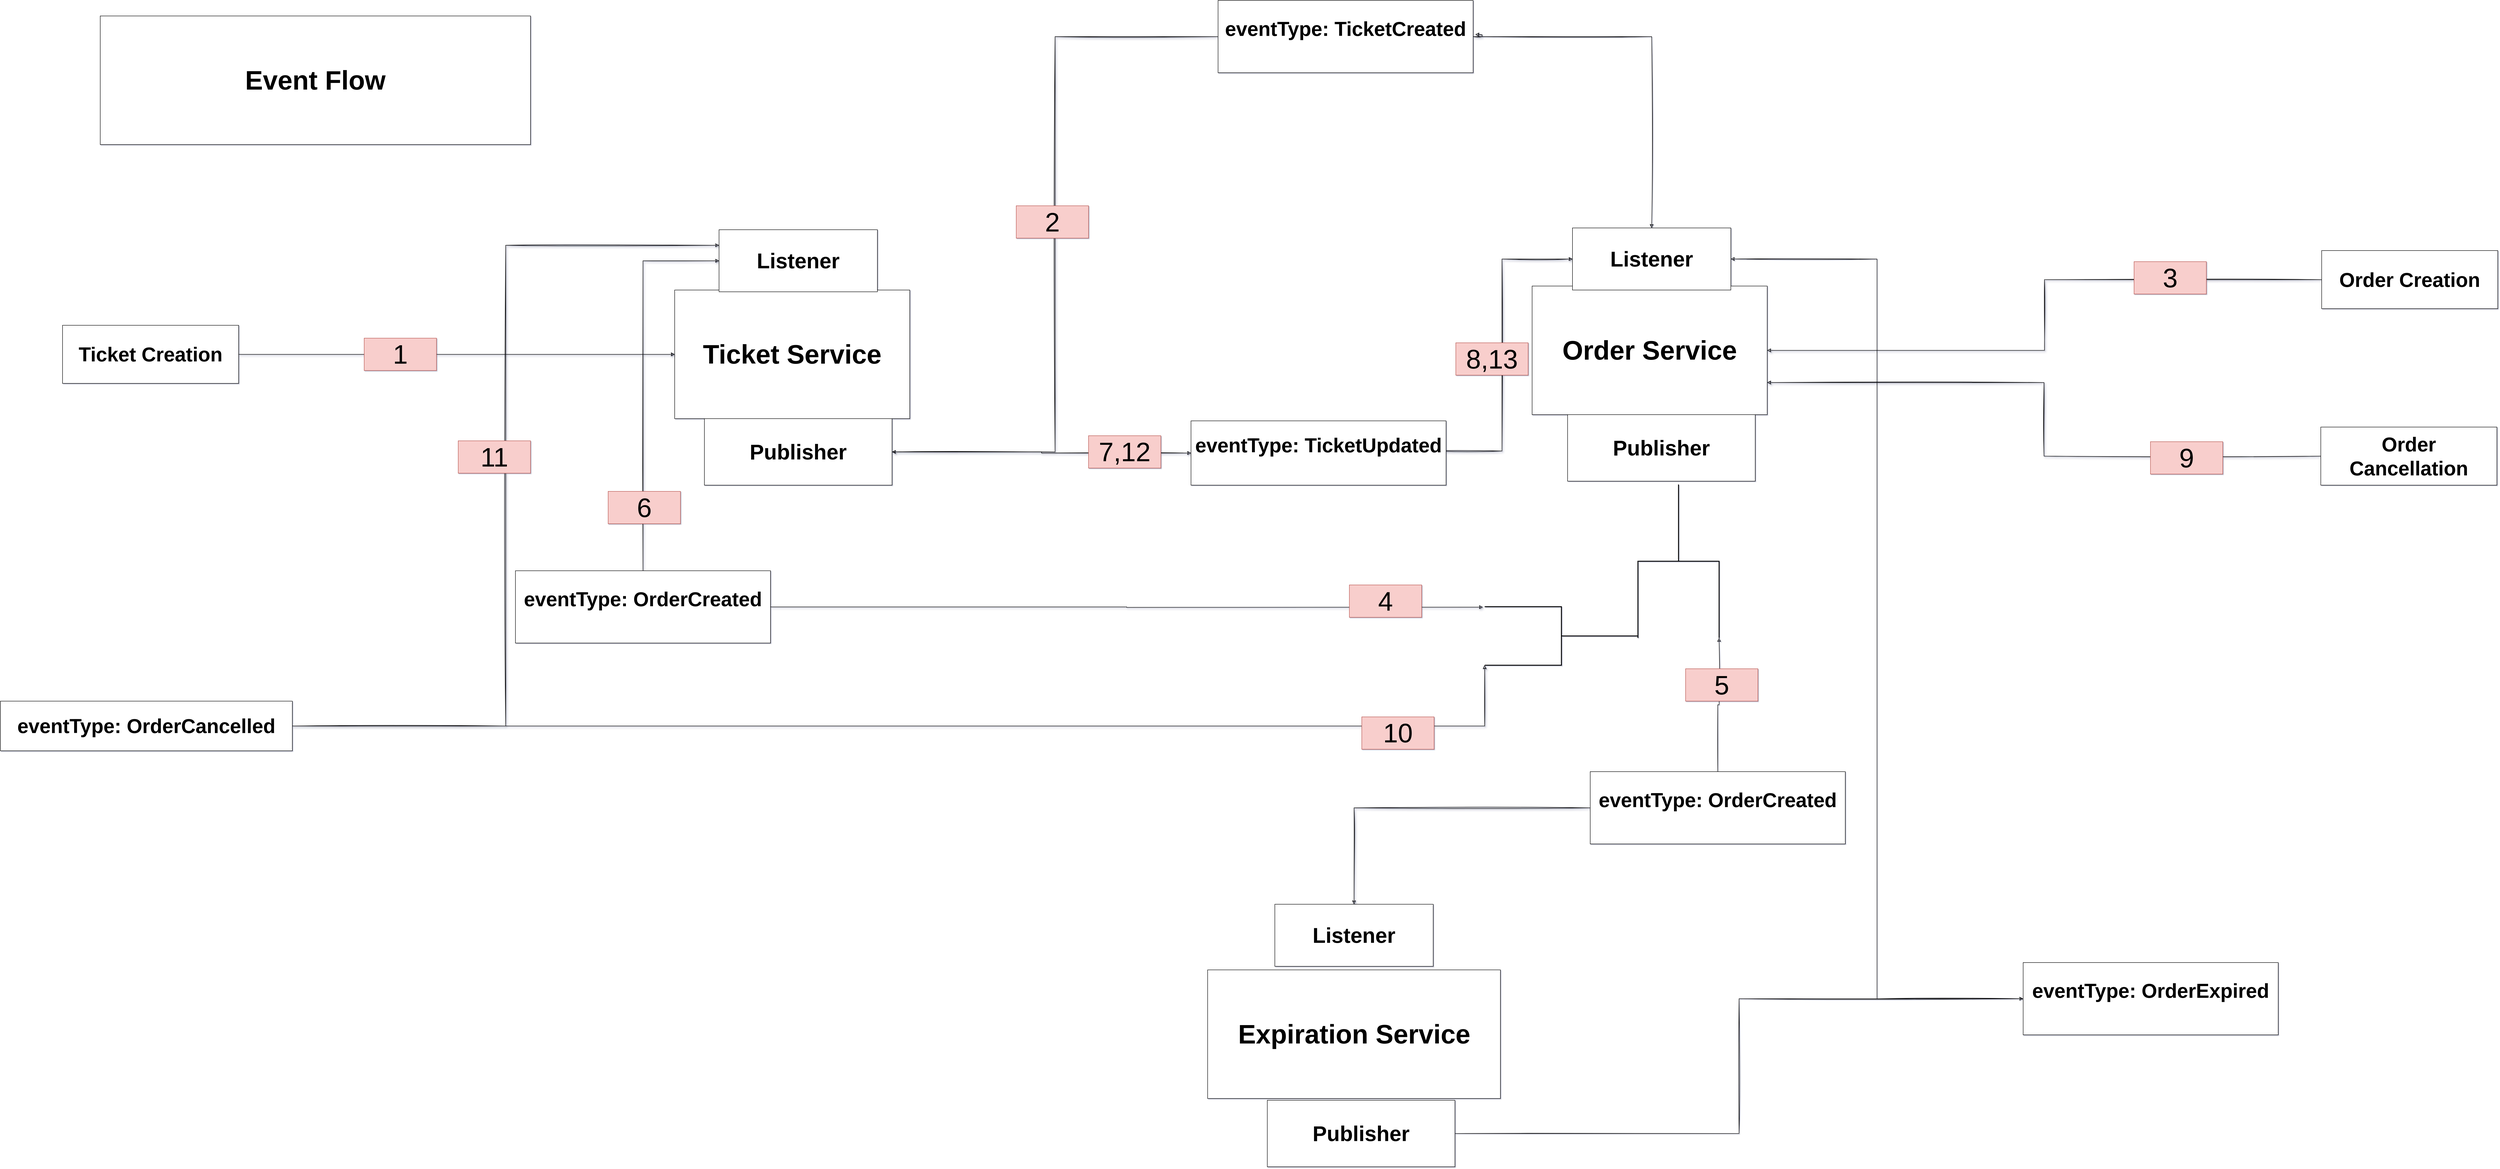<mxfile version="14.9.6" type="device"><diagram id="o0C18GomhL_v8ESFwwnc" name="Page-1"><mxGraphModel dx="6740" dy="3437" grid="1" gridSize="10" guides="1" tooltips="1" connect="1" arrows="1" fold="1" page="0" pageScale="1" pageWidth="827" pageHeight="1169" background="none" math="0" shadow="1"><root><mxCell id="0"/><mxCell id="1" parent="0"/><mxCell id="NAYVrZiAkCCaye4Ndo37-1" value="&lt;h1&gt;Ticket Service&lt;/h1&gt;" style="rounded=0;whiteSpace=wrap;html=1;fontSize=30;" parent="1" vertex="1"><mxGeometry x="-340" y="-10" width="530" height="290" as="geometry"/></mxCell><mxCell id="NAYVrZiAkCCaye4Ndo37-2" value="&lt;h1&gt;Order Service&lt;/h1&gt;" style="rounded=0;whiteSpace=wrap;html=1;fontSize=30;" parent="1" vertex="1"><mxGeometry x="1593" y="-19" width="530" height="290" as="geometry"/></mxCell><mxCell id="NAYVrZiAkCCaye4Ndo37-3" value="&lt;h1&gt;Expiration Service&lt;/h1&gt;" style="rounded=0;whiteSpace=wrap;html=1;fontSize=30;" parent="1" vertex="1"><mxGeometry x="861.5" y="1523" width="660" height="290" as="geometry"/></mxCell><mxCell id="KaveGsQNeAb9HhD0VpbA-31" style="edgeStyle=orthogonalEdgeStyle;rounded=0;orthogonalLoop=1;jettySize=auto;html=1;entryX=0.5;entryY=0;entryDx=0;entryDy=0;sketch=1;" parent="1" source="NAYVrZiAkCCaye4Ndo37-5" target="KaveGsQNeAb9HhD0VpbA-19" edge="1"><mxGeometry relative="1" as="geometry"/></mxCell><mxCell id="KaveGsQNeAb9HhD0VpbA-76" value="" style="edgeStyle=orthogonalEdgeStyle;rounded=0;sketch=1;jumpSize=11;orthogonalLoop=1;jettySize=auto;html=1;shadow=1;fontSize=60;strokeColor=#000000;" parent="1" source="NAYVrZiAkCCaye4Ndo37-5" edge="1"><mxGeometry relative="1" as="geometry"><mxPoint x="1465" y="-586.5" as="targetPoint"/></mxGeometry></mxCell><mxCell id="KaveGsQNeAb9HhD0VpbA-106" style="edgeStyle=orthogonalEdgeStyle;rounded=0;sketch=1;jumpSize=11;orthogonalLoop=1;jettySize=auto;html=1;entryX=1;entryY=0.5;entryDx=0;entryDy=0;shadow=1;fontSize=60;strokeColor=#000000;" parent="1" source="NAYVrZiAkCCaye4Ndo37-5" target="KaveGsQNeAb9HhD0VpbA-26" edge="1"><mxGeometry relative="1" as="geometry"/></mxCell><mxCell id="NAYVrZiAkCCaye4Ndo37-5" value="&lt;h2&gt;eventType: TicketCreated&lt;/h2&gt;&lt;div&gt;&lt;br&gt;&lt;/div&gt;" style="rounded=0;whiteSpace=wrap;html=1;fontSize=30;" parent="1" vertex="1"><mxGeometry x="885" y="-663" width="575" height="163" as="geometry"/></mxCell><mxCell id="KaveGsQNeAb9HhD0VpbA-70" style="edgeStyle=orthogonalEdgeStyle;rounded=0;sketch=1;jumpSize=11;orthogonalLoop=1;jettySize=auto;html=1;entryX=0;entryY=0.5;entryDx=0;entryDy=0;shadow=1;fontSize=60;strokeColor=#000000;" parent="1" source="NAYVrZiAkCCaye4Ndo37-6" target="NAYVrZiAkCCaye4Ndo37-1" edge="1"><mxGeometry relative="1" as="geometry"/></mxCell><mxCell id="NAYVrZiAkCCaye4Ndo37-6" value="&lt;h2&gt;Ticket Creation&lt;/h2&gt;" style="rounded=0;whiteSpace=wrap;html=1;fontSize=30;" parent="1" vertex="1"><mxGeometry x="-1720" y="69.5" width="397" height="131" as="geometry"/></mxCell><mxCell id="KaveGsQNeAb9HhD0VpbA-1" value="&lt;h1&gt;&lt;font style=&quot;font-size: 48px&quot;&gt;Publisher&lt;/font&gt;&lt;/h1&gt;" style="rounded=0;whiteSpace=wrap;html=1;" parent="1" vertex="1"><mxGeometry x="1673" y="271" width="423" height="150" as="geometry"/></mxCell><mxCell id="KaveGsQNeAb9HhD0VpbA-78" style="edgeStyle=orthogonalEdgeStyle;rounded=0;sketch=1;jumpSize=11;orthogonalLoop=1;jettySize=auto;html=1;shadow=1;fontSize=60;strokeColor=#000000;" parent="1" source="KaveGsQNeAb9HhD0VpbA-2" target="NAYVrZiAkCCaye4Ndo37-2" edge="1"><mxGeometry relative="1" as="geometry"/></mxCell><mxCell id="KaveGsQNeAb9HhD0VpbA-2" value="&lt;h2&gt;Order Creation&lt;/h2&gt;" style="rounded=0;whiteSpace=wrap;html=1;fontSize=30;" parent="1" vertex="1"><mxGeometry x="3373" y="-99" width="397" height="131" as="geometry"/></mxCell><mxCell id="KaveGsQNeAb9HhD0VpbA-81" style="edgeStyle=orthogonalEdgeStyle;rounded=0;sketch=1;jumpSize=11;orthogonalLoop=1;jettySize=auto;html=1;entryX=0;entryY=0.5;entryDx=0;entryDy=0;shadow=1;fontSize=60;strokeColor=#000000;" parent="1" source="KaveGsQNeAb9HhD0VpbA-4" target="KaveGsQNeAb9HhD0VpbA-23" edge="1"><mxGeometry relative="1" as="geometry"/></mxCell><mxCell id="KaveGsQNeAb9HhD0VpbA-90" style="edgeStyle=orthogonalEdgeStyle;rounded=0;sketch=1;jumpSize=11;orthogonalLoop=1;jettySize=auto;html=1;shadow=1;fontSize=60;strokeColor=#000000;" parent="1" source="KaveGsQNeAb9HhD0VpbA-4" edge="1"><mxGeometry relative="1" as="geometry"><mxPoint x="1482" y="705" as="targetPoint"/></mxGeometry></mxCell><mxCell id="KaveGsQNeAb9HhD0VpbA-4" value="&lt;h2&gt;eventType: OrderCreated&lt;/h2&gt;&lt;div&gt;&lt;br&gt;&lt;/div&gt;" style="rounded=0;whiteSpace=wrap;html=1;fontSize=30;" parent="1" vertex="1"><mxGeometry x="-699" y="623" width="575" height="163" as="geometry"/></mxCell><mxCell id="KaveGsQNeAb9HhD0VpbA-20" style="edgeStyle=orthogonalEdgeStyle;rounded=0;orthogonalLoop=1;jettySize=auto;html=1;entryX=0;entryY=0.5;entryDx=0;entryDy=0;sketch=1;shadow=1;" parent="1" target="KaveGsQNeAb9HhD0VpbA-19" edge="1"><mxGeometry relative="1" as="geometry"><mxPoint x="1365" y="352.4" as="sourcePoint"/></mxGeometry></mxCell><mxCell id="KaveGsQNeAb9HhD0VpbA-19" value="&lt;h1&gt;&lt;font style=&quot;font-size: 48px&quot;&gt;Listener&lt;/font&gt;&lt;/h1&gt;" style="rounded=0;whiteSpace=wrap;html=1;" parent="1" vertex="1"><mxGeometry x="1684" y="-150" width="357" height="140" as="geometry"/></mxCell><mxCell id="KaveGsQNeAb9HhD0VpbA-23" value="&lt;h1&gt;&lt;font style=&quot;font-size: 48px&quot;&gt;Listener&lt;/font&gt;&lt;/h1&gt;" style="rounded=0;whiteSpace=wrap;html=1;" parent="1" vertex="1"><mxGeometry x="-240" y="-146" width="357" height="140" as="geometry"/></mxCell><mxCell id="KaveGsQNeAb9HhD0VpbA-28" style="edgeStyle=orthogonalEdgeStyle;rounded=0;orthogonalLoop=1;jettySize=auto;html=1;sketch=1;shadow=1;" parent="1" source="KaveGsQNeAb9HhD0VpbA-26" target="KaveGsQNeAb9HhD0VpbA-116" edge="1"><mxGeometry relative="1" as="geometry"><mxPoint x="790" y="352.5" as="targetPoint"/></mxGeometry></mxCell><mxCell id="KaveGsQNeAb9HhD0VpbA-26" value="&lt;h1&gt;&lt;font style=&quot;font-size: 48px&quot;&gt;Publisher&lt;/font&gt;&lt;/h1&gt;" style="rounded=0;whiteSpace=wrap;html=1;" parent="1" vertex="1"><mxGeometry x="-273" y="280" width="423" height="150" as="geometry"/></mxCell><mxCell id="KaveGsQNeAb9HhD0VpbA-32" value="" style="strokeWidth=2;html=1;shape=mxgraph.flowchart.annotation_2;align=left;labelPosition=right;pointerEvents=1;rotation=90;" parent="1" vertex="1"><mxGeometry x="1750" y="510" width="346" height="183" as="geometry"/></mxCell><mxCell id="KaveGsQNeAb9HhD0VpbA-35" value="&lt;h1&gt;&lt;font style=&quot;font-size: 48px&quot;&gt;Listener&lt;/font&gt;&lt;/h1&gt;" style="rounded=0;whiteSpace=wrap;html=1;" parent="1" vertex="1"><mxGeometry x="1013" y="1375" width="357" height="140" as="geometry"/></mxCell><mxCell id="KaveGsQNeAb9HhD0VpbA-46" style="edgeStyle=orthogonalEdgeStyle;rounded=0;orthogonalLoop=1;jettySize=auto;html=1;entryX=0;entryY=0.5;entryDx=0;entryDy=0;sketch=1;" parent="1" source="KaveGsQNeAb9HhD0VpbA-36" target="KaveGsQNeAb9HhD0VpbA-45" edge="1"><mxGeometry relative="1" as="geometry"/></mxCell><mxCell id="KaveGsQNeAb9HhD0VpbA-36" value="&lt;h1&gt;&lt;font style=&quot;font-size: 48px&quot;&gt;Publisher&lt;/font&gt;&lt;/h1&gt;" style="rounded=0;whiteSpace=wrap;html=1;" parent="1" vertex="1"><mxGeometry x="996" y="1817" width="423" height="150" as="geometry"/></mxCell><mxCell id="KaveGsQNeAb9HhD0VpbA-41" style="edgeStyle=orthogonalEdgeStyle;rounded=0;orthogonalLoop=1;jettySize=auto;html=1;entryX=1;entryY=0;entryDx=0;entryDy=0;entryPerimeter=0;sketch=1;" parent="1" source="KaveGsQNeAb9HhD0VpbA-39" target="KaveGsQNeAb9HhD0VpbA-32" edge="1"><mxGeometry relative="1" as="geometry"/></mxCell><mxCell id="KaveGsQNeAb9HhD0VpbA-110" style="edgeStyle=orthogonalEdgeStyle;rounded=0;sketch=1;jumpSize=11;orthogonalLoop=1;jettySize=auto;html=1;entryX=0.5;entryY=0;entryDx=0;entryDy=0;shadow=1;fontSize=60;strokeColor=#000000;" parent="1" source="KaveGsQNeAb9HhD0VpbA-39" target="KaveGsQNeAb9HhD0VpbA-35" edge="1"><mxGeometry relative="1" as="geometry"/></mxCell><mxCell id="KaveGsQNeAb9HhD0VpbA-39" value="&lt;h2&gt;eventType: OrderCreated&lt;/h2&gt;&lt;div&gt;&lt;br&gt;&lt;/div&gt;" style="rounded=0;whiteSpace=wrap;html=1;fontSize=30;" parent="1" vertex="1"><mxGeometry x="1724" y="1076" width="575" height="163" as="geometry"/></mxCell><mxCell id="KaveGsQNeAb9HhD0VpbA-50" style="edgeStyle=orthogonalEdgeStyle;rounded=0;orthogonalLoop=1;jettySize=auto;html=1;entryX=1;entryY=0.5;entryDx=0;entryDy=0;sketch=1;" parent="1" source="KaveGsQNeAb9HhD0VpbA-45" target="KaveGsQNeAb9HhD0VpbA-19" edge="1"><mxGeometry relative="1" as="geometry"/></mxCell><mxCell id="KaveGsQNeAb9HhD0VpbA-45" value="&lt;h2&gt;eventType: OrderExpired&lt;/h2&gt;&lt;div&gt;&lt;br&gt;&lt;/div&gt;" style="rounded=0;whiteSpace=wrap;html=1;fontSize=30;" parent="1" vertex="1"><mxGeometry x="2700" y="1506.5" width="575" height="163" as="geometry"/></mxCell><mxCell id="KaveGsQNeAb9HhD0VpbA-51" value="1" style="text;html=1;strokeColor=#b85450;fillColor=#f8cecc;align=center;verticalAlign=middle;whiteSpace=wrap;rounded=0;fontSize=60;" parent="1" vertex="1"><mxGeometry x="-1040" y="98.5" width="163" height="73" as="geometry"/></mxCell><mxCell id="KaveGsQNeAb9HhD0VpbA-54" value="2" style="text;html=1;strokeColor=#b85450;fillColor=#f8cecc;align=center;verticalAlign=middle;whiteSpace=wrap;rounded=0;fontSize=60;" parent="1" vertex="1"><mxGeometry x="430" y="-200" width="163" height="73" as="geometry"/></mxCell><mxCell id="KaveGsQNeAb9HhD0VpbA-55" value="3" style="text;html=1;strokeColor=#b85450;fillColor=#f8cecc;align=center;verticalAlign=middle;whiteSpace=wrap;rounded=0;fontSize=60;" parent="1" vertex="1"><mxGeometry x="2950" y="-74" width="163" height="73" as="geometry"/></mxCell><mxCell id="KaveGsQNeAb9HhD0VpbA-56" value="4" style="text;html=1;strokeColor=#b85450;fillColor=#f8cecc;align=center;verticalAlign=middle;whiteSpace=wrap;rounded=0;fontSize=60;" parent="1" vertex="1"><mxGeometry x="1181" y="655" width="163" height="73" as="geometry"/></mxCell><mxCell id="KaveGsQNeAb9HhD0VpbA-57" value="5" style="text;html=1;strokeColor=#b85450;fillColor=#f8cecc;align=center;verticalAlign=middle;whiteSpace=wrap;rounded=0;fontSize=60;" parent="1" vertex="1"><mxGeometry x="1939" y="844" width="163" height="73" as="geometry"/></mxCell><mxCell id="KaveGsQNeAb9HhD0VpbA-63" value="6" style="text;html=1;strokeColor=#b85450;fillColor=#f8cecc;align=center;verticalAlign=middle;whiteSpace=wrap;rounded=0;fontSize=60;" parent="1" vertex="1"><mxGeometry x="-490" y="444" width="163" height="73" as="geometry"/></mxCell><mxCell id="KaveGsQNeAb9HhD0VpbA-67" value="7,12" style="text;html=1;strokeColor=#b85450;fillColor=#f8cecc;align=center;verticalAlign=middle;whiteSpace=wrap;rounded=0;fontSize=60;" parent="1" vertex="1"><mxGeometry x="593" y="318.5" width="163" height="73" as="geometry"/></mxCell><mxCell id="KaveGsQNeAb9HhD0VpbA-68" value="8,13" style="text;html=1;strokeColor=#b85450;fillColor=#f8cecc;align=center;verticalAlign=middle;whiteSpace=wrap;rounded=0;fontSize=60;" parent="1" vertex="1"><mxGeometry x="1421" y="109" width="163" height="73" as="geometry"/></mxCell><mxCell id="KaveGsQNeAb9HhD0VpbA-83" value="" style="strokeWidth=2;html=1;shape=mxgraph.flowchart.annotation_2;align=left;labelPosition=right;pointerEvents=1;rotation=-180;" parent="1" vertex="1"><mxGeometry x="1486" y="704" width="346" height="132" as="geometry"/></mxCell><mxCell id="KaveGsQNeAb9HhD0VpbA-94" style="edgeStyle=orthogonalEdgeStyle;rounded=0;sketch=1;jumpSize=11;orthogonalLoop=1;jettySize=auto;html=1;entryX=1;entryY=0;entryDx=0;entryDy=0;entryPerimeter=0;shadow=1;fontSize=60;strokeColor=#000000;" parent="1" source="KaveGsQNeAb9HhD0VpbA-91" target="KaveGsQNeAb9HhD0VpbA-83" edge="1"><mxGeometry relative="1" as="geometry"/></mxCell><mxCell id="KaveGsQNeAb9HhD0VpbA-104" style="edgeStyle=orthogonalEdgeStyle;rounded=0;sketch=1;jumpSize=11;orthogonalLoop=1;jettySize=auto;html=1;entryX=0;entryY=0.25;entryDx=0;entryDy=0;shadow=1;fontSize=60;strokeColor=#000000;" parent="1" source="KaveGsQNeAb9HhD0VpbA-91" target="KaveGsQNeAb9HhD0VpbA-23" edge="1"><mxGeometry relative="1" as="geometry"/></mxCell><mxCell id="KaveGsQNeAb9HhD0VpbA-91" value="&lt;h2&gt;eventType: OrderCancelled&lt;/h2&gt;" style="rounded=0;whiteSpace=wrap;html=1;fontSize=30;" parent="1" vertex="1"><mxGeometry x="-1860" y="917" width="658" height="112" as="geometry"/></mxCell><mxCell id="KaveGsQNeAb9HhD0VpbA-101" value="11" style="text;html=1;strokeColor=#b85450;fillColor=#f8cecc;align=center;verticalAlign=middle;whiteSpace=wrap;rounded=0;fontSize=60;" parent="1" vertex="1"><mxGeometry x="-828" y="330" width="163" height="73" as="geometry"/></mxCell><mxCell id="KaveGsQNeAb9HhD0VpbA-113" style="edgeStyle=orthogonalEdgeStyle;rounded=0;sketch=1;jumpSize=11;orthogonalLoop=1;jettySize=auto;html=1;entryX=1;entryY=0.75;entryDx=0;entryDy=0;shadow=1;fontSize=60;strokeColor=#000000;" parent="1" source="KaveGsQNeAb9HhD0VpbA-112" target="NAYVrZiAkCCaye4Ndo37-2" edge="1"><mxGeometry relative="1" as="geometry"/></mxCell><mxCell id="KaveGsQNeAb9HhD0VpbA-112" value="&lt;h2&gt;Order Cancellation&lt;/h2&gt;" style="rounded=0;whiteSpace=wrap;html=1;fontSize=30;" parent="1" vertex="1"><mxGeometry x="3371" y="299" width="397" height="131" as="geometry"/></mxCell><mxCell id="KaveGsQNeAb9HhD0VpbA-97" value="9" style="text;html=1;strokeColor=#b85450;fillColor=#f8cecc;align=center;verticalAlign=middle;whiteSpace=wrap;rounded=0;fontSize=60;" parent="1" vertex="1"><mxGeometry x="2987" y="332" width="163" height="73" as="geometry"/></mxCell><mxCell id="KaveGsQNeAb9HhD0VpbA-114" value="10" style="text;html=1;strokeColor=#b85450;fillColor=#f8cecc;align=center;verticalAlign=middle;whiteSpace=wrap;rounded=0;fontSize=60;" parent="1" vertex="1"><mxGeometry x="1209" y="952.5" width="163" height="73" as="geometry"/></mxCell><mxCell id="KaveGsQNeAb9HhD0VpbA-116" value="&lt;h2&gt;eventType: TicketUpdated&lt;/h2&gt;&lt;div&gt;&lt;br&gt;&lt;/div&gt;" style="rounded=0;whiteSpace=wrap;html=1;fontSize=30;" parent="1" vertex="1"><mxGeometry x="824" y="285" width="575" height="145" as="geometry"/></mxCell><mxCell id="KaveGsQNeAb9HhD0VpbA-118" value="&lt;h1&gt;Event Flow&lt;/h1&gt;" style="rounded=0;whiteSpace=wrap;html=1;fontSize=30;" parent="1" vertex="1"><mxGeometry x="-1635" y="-628" width="970" height="290" as="geometry"/></mxCell></root></mxGraphModel></diagram></mxfile>